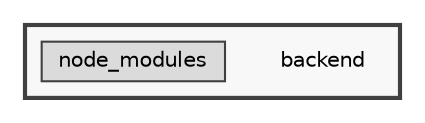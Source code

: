 digraph "backend"
{
 // LATEX_PDF_SIZE
  bgcolor="transparent";
  edge [fontname=Helvetica,fontsize=10,labelfontname=Helvetica,labelfontsize=10];
  node [fontname=Helvetica,fontsize=10,shape=box,height=0.2,width=0.4];
  compound=true
  subgraph clusterdir_8c739bbef76d64b22d6b0911c526dd76 {
    graph [ bgcolor="#f8f8f8", pencolor="grey25", label="", fontname=Helvetica,fontsize=10 style="filled,bold", URL="dir_8c739bbef76d64b22d6b0911c526dd76.html",tooltip=""]
    dir_8c739bbef76d64b22d6b0911c526dd76 [shape=plaintext, label="backend"];
  dir_86dbea9de526ba50b112ba867d8b4b1f [label="node_modules", fillcolor="#dbdbdb", color="grey25", style="filled", URL="dir_86dbea9de526ba50b112ba867d8b4b1f.html",tooltip=""];
  }
}
